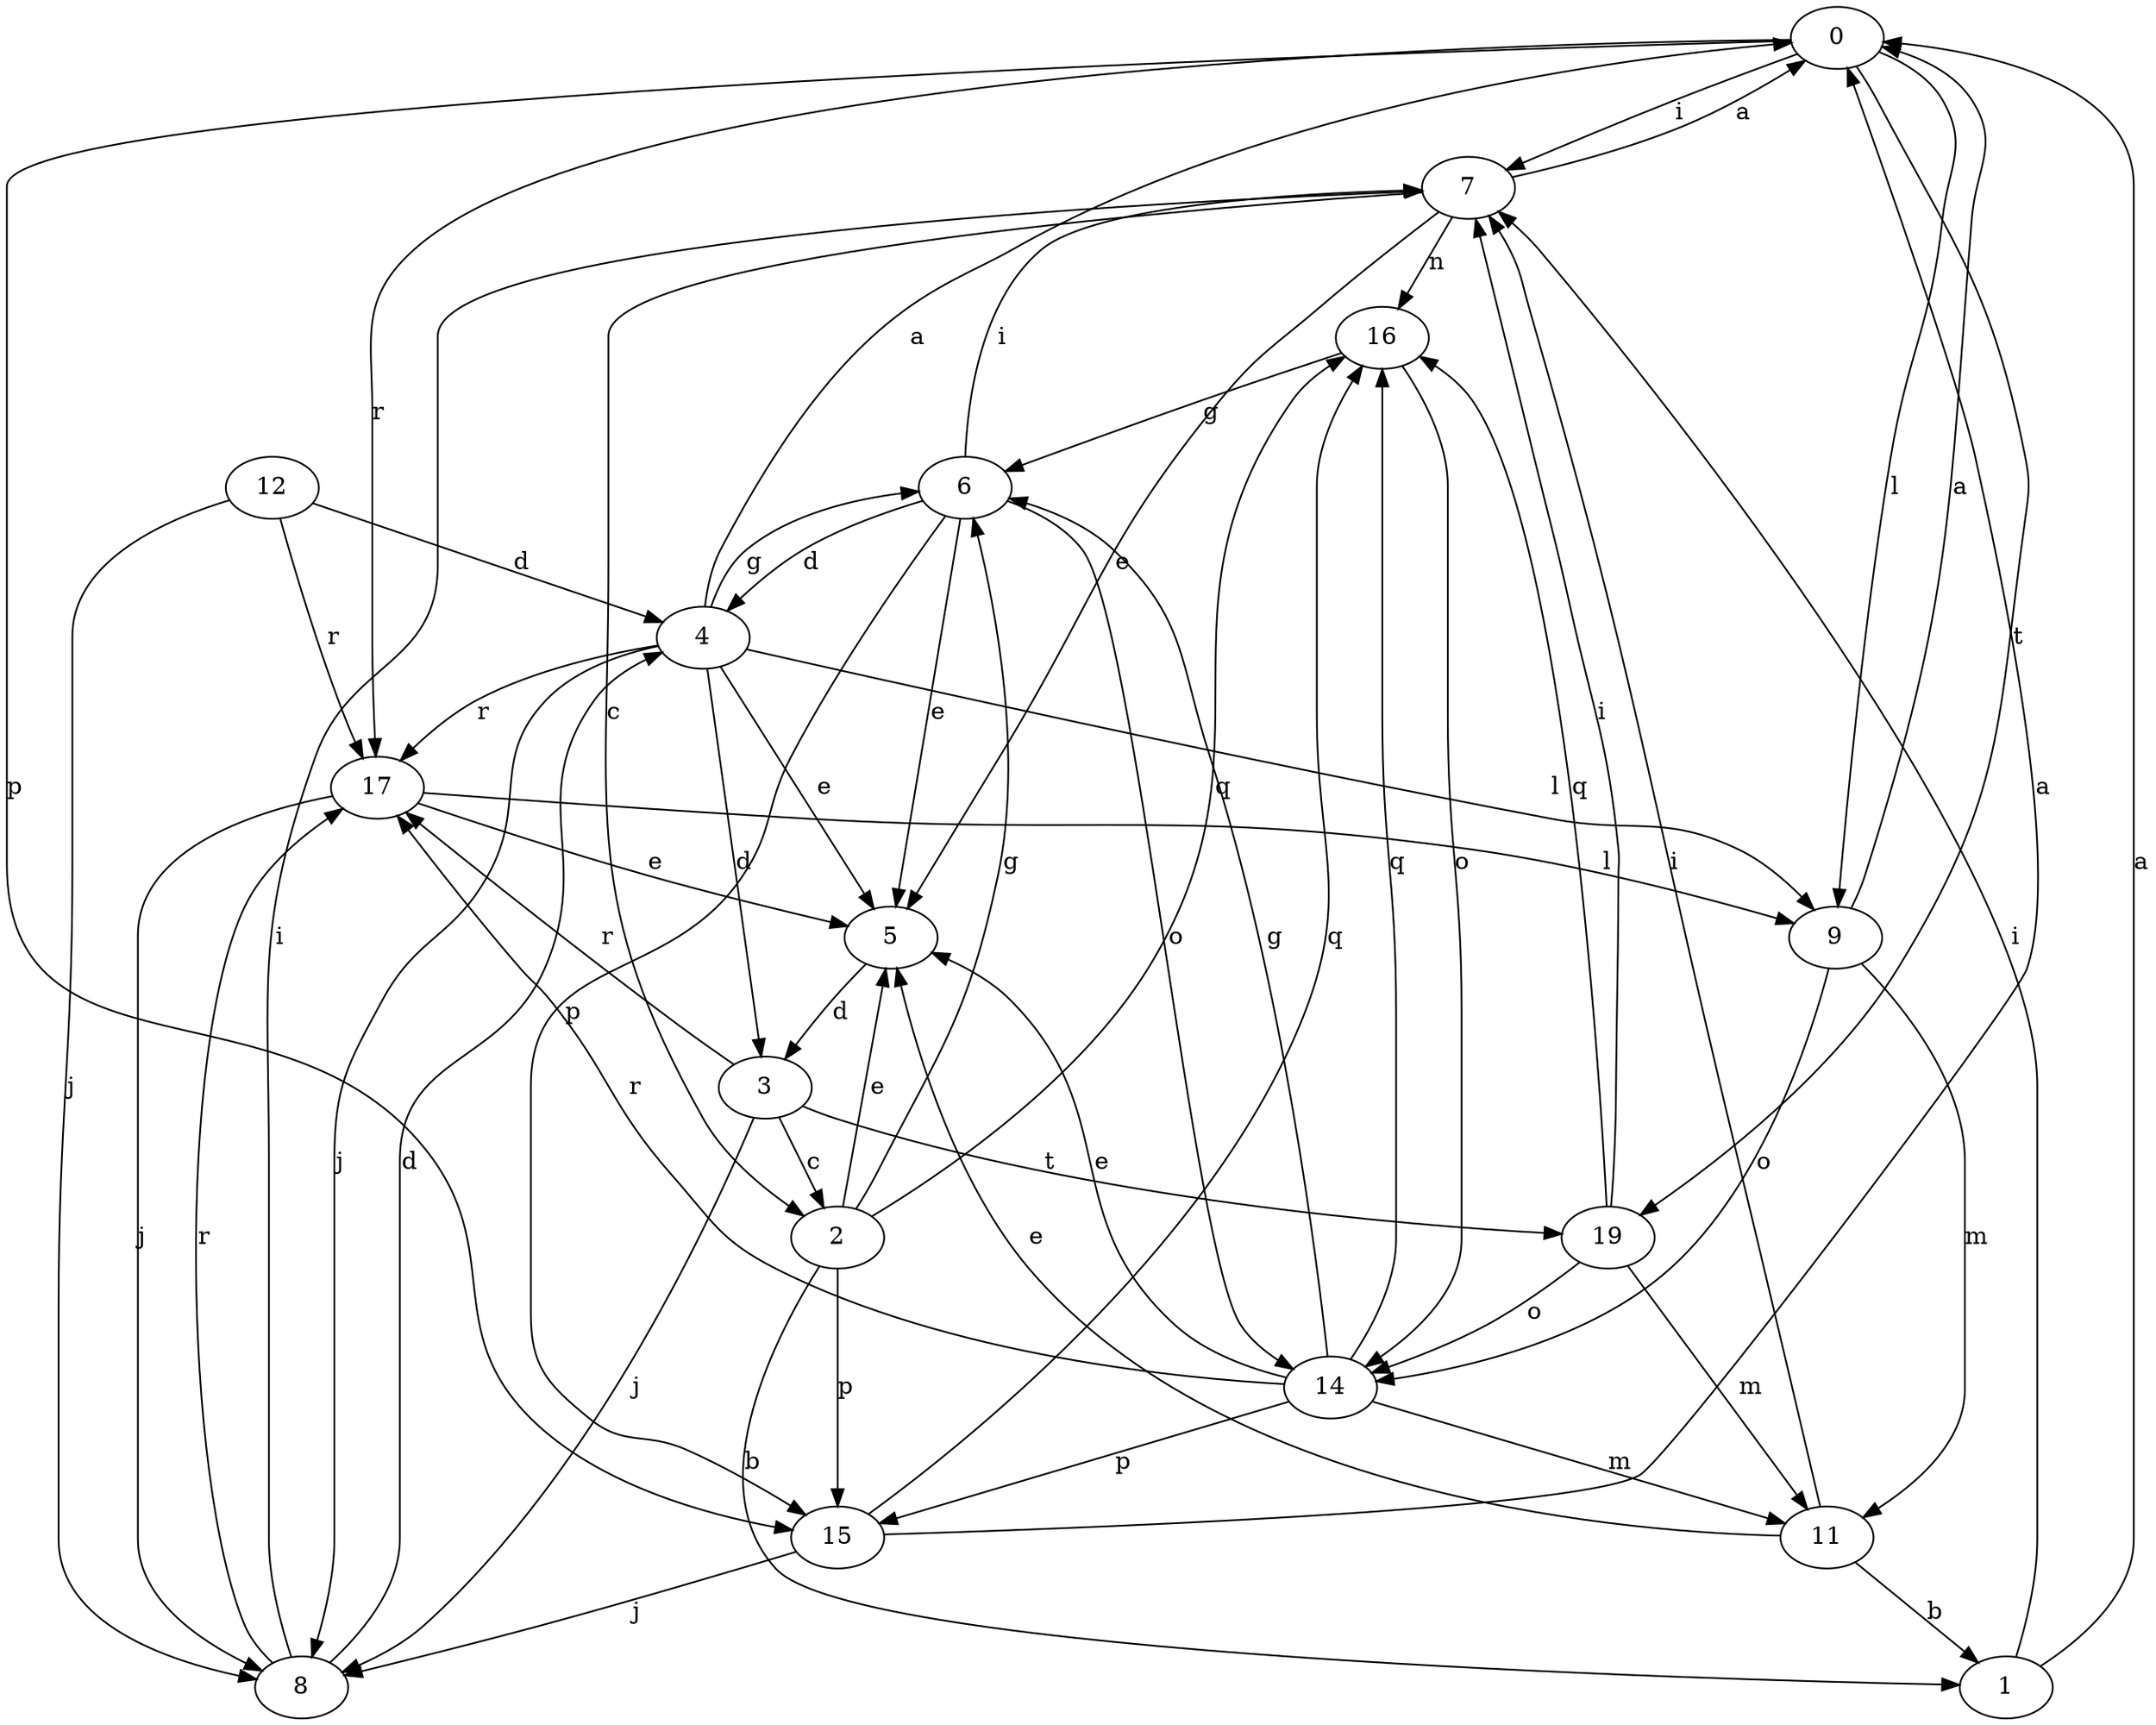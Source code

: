 strict digraph  {
0;
1;
2;
3;
4;
5;
6;
7;
8;
9;
11;
12;
14;
15;
16;
17;
19;
0 -> 7  [label=i];
0 -> 9  [label=l];
0 -> 15  [label=p];
0 -> 17  [label=r];
0 -> 19  [label=t];
1 -> 0  [label=a];
1 -> 7  [label=i];
2 -> 1  [label=b];
2 -> 5  [label=e];
2 -> 6  [label=g];
2 -> 15  [label=p];
2 -> 16  [label=q];
3 -> 2  [label=c];
3 -> 8  [label=j];
3 -> 17  [label=r];
3 -> 19  [label=t];
4 -> 0  [label=a];
4 -> 3  [label=d];
4 -> 5  [label=e];
4 -> 6  [label=g];
4 -> 8  [label=j];
4 -> 9  [label=l];
4 -> 17  [label=r];
5 -> 3  [label=d];
6 -> 4  [label=d];
6 -> 5  [label=e];
6 -> 7  [label=i];
6 -> 14  [label=o];
6 -> 15  [label=p];
7 -> 0  [label=a];
7 -> 2  [label=c];
7 -> 5  [label=e];
7 -> 16  [label=n];
8 -> 4  [label=d];
8 -> 7  [label=i];
8 -> 17  [label=r];
9 -> 0  [label=a];
9 -> 11  [label=m];
9 -> 14  [label=o];
11 -> 1  [label=b];
11 -> 5  [label=e];
11 -> 7  [label=i];
12 -> 4  [label=d];
12 -> 8  [label=j];
12 -> 17  [label=r];
14 -> 5  [label=e];
14 -> 6  [label=g];
14 -> 11  [label=m];
14 -> 15  [label=p];
14 -> 16  [label=q];
14 -> 17  [label=r];
15 -> 0  [label=a];
15 -> 8  [label=j];
15 -> 16  [label=q];
16 -> 6  [label=g];
16 -> 14  [label=o];
17 -> 5  [label=e];
17 -> 8  [label=j];
17 -> 9  [label=l];
19 -> 7  [label=i];
19 -> 11  [label=m];
19 -> 14  [label=o];
19 -> 16  [label=q];
}
